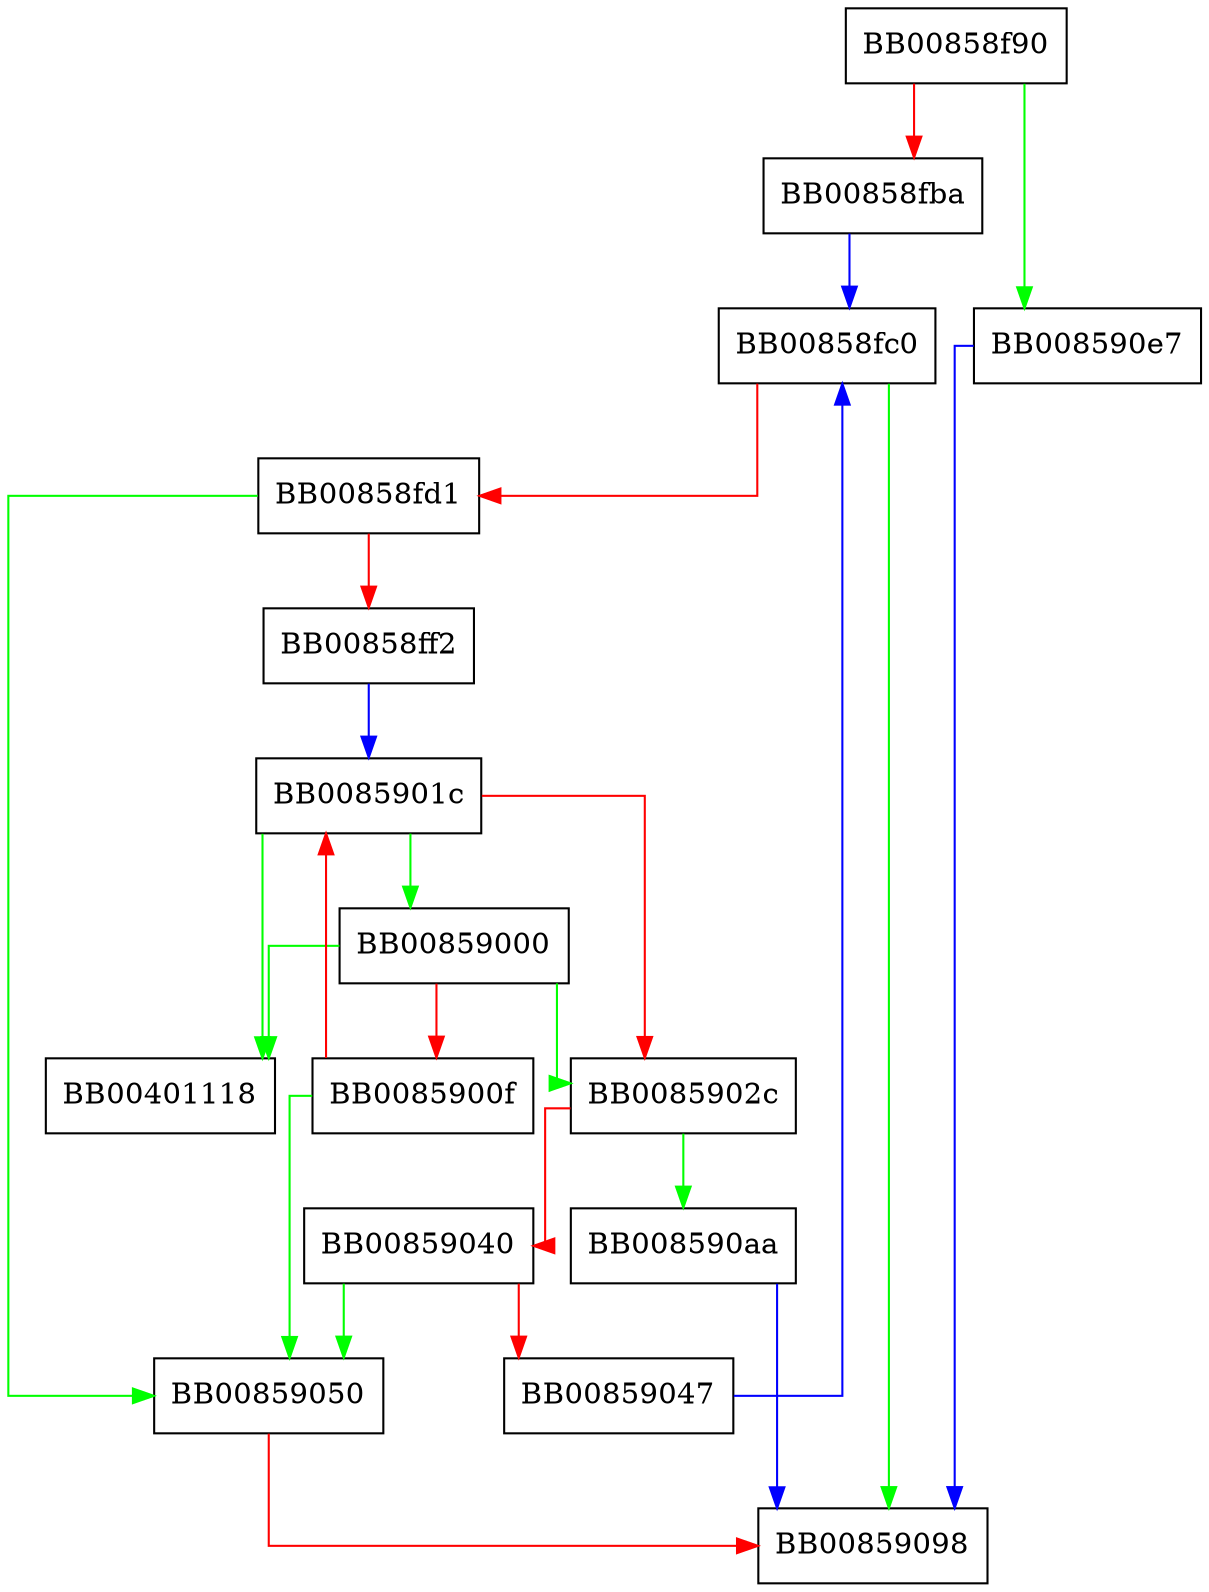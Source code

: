 digraph v2i_ASN1_BIT_STRING {
  node [shape="box"];
  graph [splines=ortho];
  BB00858f90 -> BB008590e7 [color="green"];
  BB00858f90 -> BB00858fba [color="red"];
  BB00858fba -> BB00858fc0 [color="blue"];
  BB00858fc0 -> BB00859098 [color="green"];
  BB00858fc0 -> BB00858fd1 [color="red"];
  BB00858fd1 -> BB00859050 [color="green"];
  BB00858fd1 -> BB00858ff2 [color="red"];
  BB00858ff2 -> BB0085901c [color="blue"];
  BB00859000 -> BB00401118 [color="green"];
  BB00859000 -> BB0085902c [color="green"];
  BB00859000 -> BB0085900f [color="red"];
  BB0085900f -> BB00859050 [color="green"];
  BB0085900f -> BB0085901c [color="red"];
  BB0085901c -> BB00401118 [color="green"];
  BB0085901c -> BB00859000 [color="green"];
  BB0085901c -> BB0085902c [color="red"];
  BB0085902c -> BB008590aa [color="green"];
  BB0085902c -> BB00859040 [color="red"];
  BB00859040 -> BB00859050 [color="green"];
  BB00859040 -> BB00859047 [color="red"];
  BB00859047 -> BB00858fc0 [color="blue"];
  BB00859050 -> BB00859098 [color="red"];
  BB008590aa -> BB00859098 [color="blue"];
  BB008590e7 -> BB00859098 [color="blue"];
}